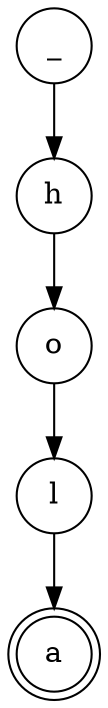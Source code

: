 digraph {   
    node [shape = doublecircle, color = black] a ;
    node [shape = circle];
    node [color= black];
    _ -> h -> o -> l -> a;	
}